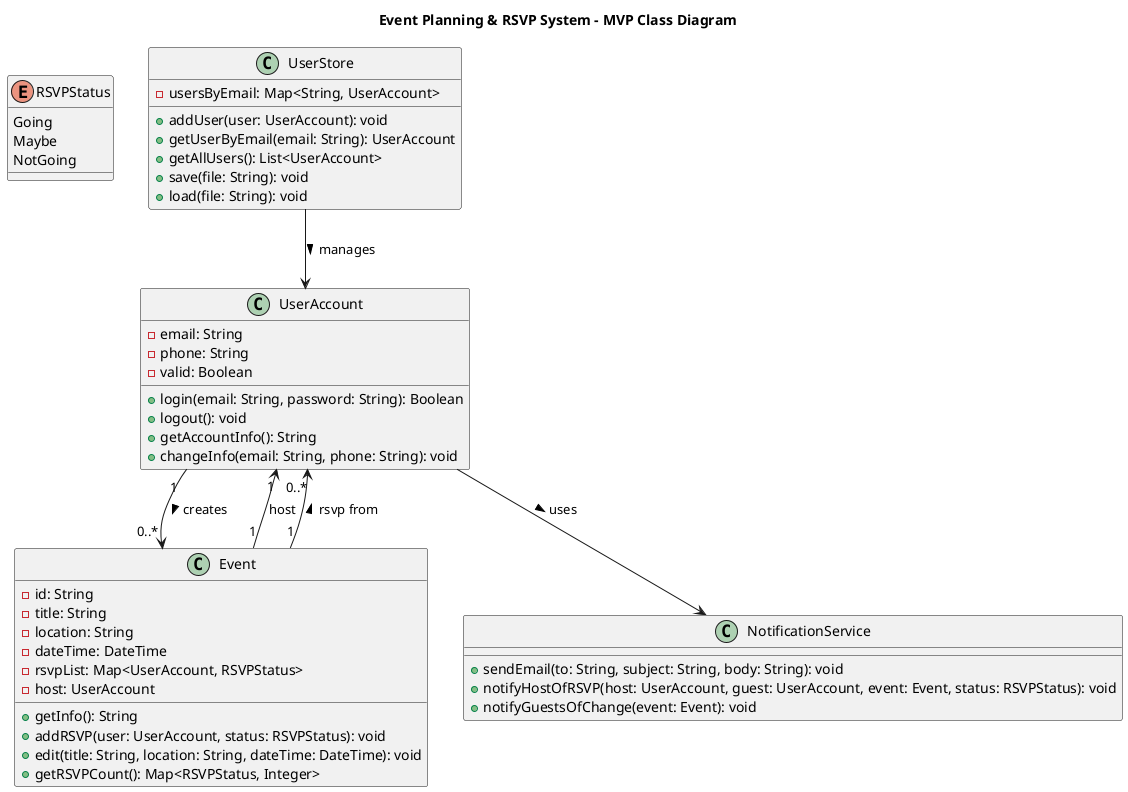 @startuml
title Event Planning & RSVP System - MVP Class Diagram

enum RSVPStatus {
  Going
  Maybe
  NotGoing
}

class UserAccount {
  - email: String
  - phone: String
  - valid: Boolean

  + login(email: String, password: String): Boolean
  + logout(): void
  + getAccountInfo(): String
  + changeInfo(email: String, phone: String): void
}

class Event {
  - id: String
  - title: String
  - location: String
  - dateTime: DateTime
  - rsvpList: Map<UserAccount, RSVPStatus>
  - host: UserAccount

  + getInfo(): String
  + addRSVP(user: UserAccount, status: RSVPStatus): void
  + edit(title: String, location: String, dateTime: DateTime): void
  + getRSVPCount(): Map<RSVPStatus, Integer>
}

class NotificationService {
  + sendEmail(to: String, subject: String, body: String): void
  + notifyHostOfRSVP(host: UserAccount, guest: UserAccount, event: Event, status: RSVPStatus): void
  + notifyGuestsOfChange(event: Event): void
}

class UserStore {
  - usersByEmail: Map<String, UserAccount>

  + addUser(user: UserAccount): void
  + getUserByEmail(email: String): UserAccount
  + getAllUsers(): List<UserAccount>
  + save(file: String): void
  + load(file: String): void
}

' Relationships
UserAccount "1" --> "0..*" Event : creates >
Event "1" --> "1" UserAccount : host
Event "1" --> "0..*" UserAccount : rsvp from >
UserAccount --> NotificationService : uses >
UserStore --> UserAccount : manages >

@enduml
